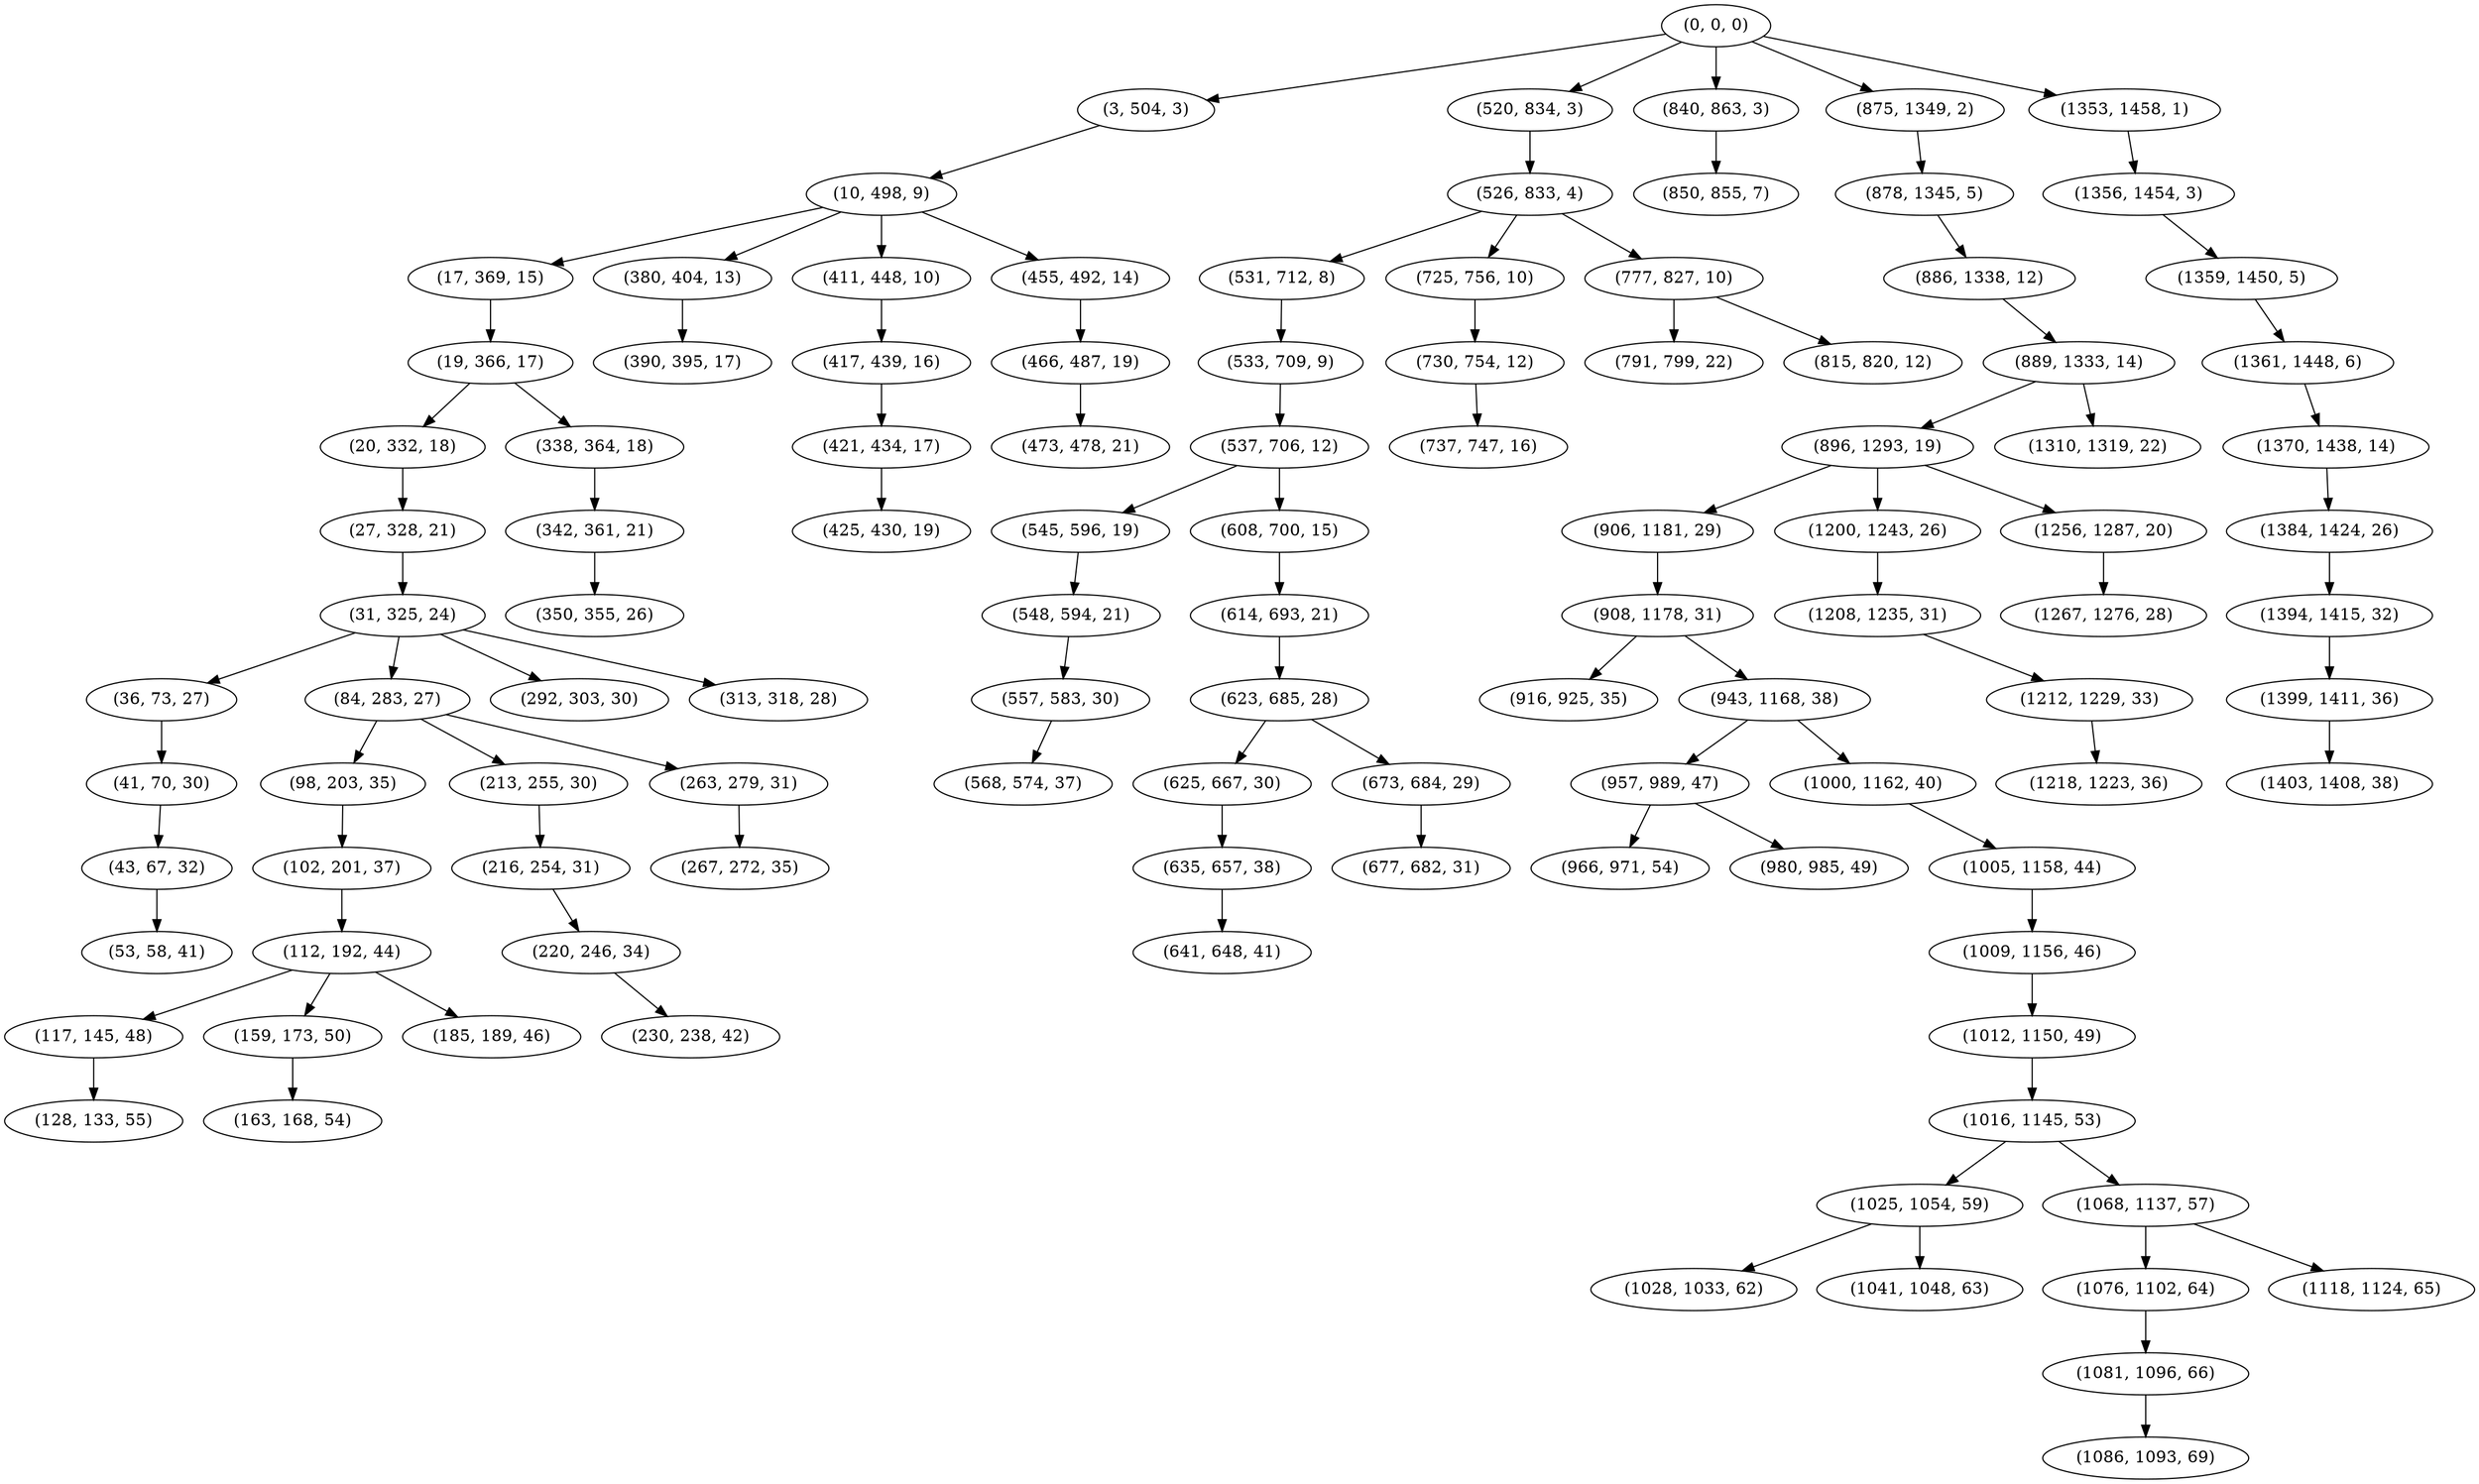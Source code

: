digraph tree {
    "(0, 0, 0)";
    "(3, 504, 3)";
    "(10, 498, 9)";
    "(17, 369, 15)";
    "(19, 366, 17)";
    "(20, 332, 18)";
    "(27, 328, 21)";
    "(31, 325, 24)";
    "(36, 73, 27)";
    "(41, 70, 30)";
    "(43, 67, 32)";
    "(53, 58, 41)";
    "(84, 283, 27)";
    "(98, 203, 35)";
    "(102, 201, 37)";
    "(112, 192, 44)";
    "(117, 145, 48)";
    "(128, 133, 55)";
    "(159, 173, 50)";
    "(163, 168, 54)";
    "(185, 189, 46)";
    "(213, 255, 30)";
    "(216, 254, 31)";
    "(220, 246, 34)";
    "(230, 238, 42)";
    "(263, 279, 31)";
    "(267, 272, 35)";
    "(292, 303, 30)";
    "(313, 318, 28)";
    "(338, 364, 18)";
    "(342, 361, 21)";
    "(350, 355, 26)";
    "(380, 404, 13)";
    "(390, 395, 17)";
    "(411, 448, 10)";
    "(417, 439, 16)";
    "(421, 434, 17)";
    "(425, 430, 19)";
    "(455, 492, 14)";
    "(466, 487, 19)";
    "(473, 478, 21)";
    "(520, 834, 3)";
    "(526, 833, 4)";
    "(531, 712, 8)";
    "(533, 709, 9)";
    "(537, 706, 12)";
    "(545, 596, 19)";
    "(548, 594, 21)";
    "(557, 583, 30)";
    "(568, 574, 37)";
    "(608, 700, 15)";
    "(614, 693, 21)";
    "(623, 685, 28)";
    "(625, 667, 30)";
    "(635, 657, 38)";
    "(641, 648, 41)";
    "(673, 684, 29)";
    "(677, 682, 31)";
    "(725, 756, 10)";
    "(730, 754, 12)";
    "(737, 747, 16)";
    "(777, 827, 10)";
    "(791, 799, 22)";
    "(815, 820, 12)";
    "(840, 863, 3)";
    "(850, 855, 7)";
    "(875, 1349, 2)";
    "(878, 1345, 5)";
    "(886, 1338, 12)";
    "(889, 1333, 14)";
    "(896, 1293, 19)";
    "(906, 1181, 29)";
    "(908, 1178, 31)";
    "(916, 925, 35)";
    "(943, 1168, 38)";
    "(957, 989, 47)";
    "(966, 971, 54)";
    "(980, 985, 49)";
    "(1000, 1162, 40)";
    "(1005, 1158, 44)";
    "(1009, 1156, 46)";
    "(1012, 1150, 49)";
    "(1016, 1145, 53)";
    "(1025, 1054, 59)";
    "(1028, 1033, 62)";
    "(1041, 1048, 63)";
    "(1068, 1137, 57)";
    "(1076, 1102, 64)";
    "(1081, 1096, 66)";
    "(1086, 1093, 69)";
    "(1118, 1124, 65)";
    "(1200, 1243, 26)";
    "(1208, 1235, 31)";
    "(1212, 1229, 33)";
    "(1218, 1223, 36)";
    "(1256, 1287, 20)";
    "(1267, 1276, 28)";
    "(1310, 1319, 22)";
    "(1353, 1458, 1)";
    "(1356, 1454, 3)";
    "(1359, 1450, 5)";
    "(1361, 1448, 6)";
    "(1370, 1438, 14)";
    "(1384, 1424, 26)";
    "(1394, 1415, 32)";
    "(1399, 1411, 36)";
    "(1403, 1408, 38)";
    "(0, 0, 0)" -> "(3, 504, 3)";
    "(0, 0, 0)" -> "(520, 834, 3)";
    "(0, 0, 0)" -> "(840, 863, 3)";
    "(0, 0, 0)" -> "(875, 1349, 2)";
    "(0, 0, 0)" -> "(1353, 1458, 1)";
    "(3, 504, 3)" -> "(10, 498, 9)";
    "(10, 498, 9)" -> "(17, 369, 15)";
    "(10, 498, 9)" -> "(380, 404, 13)";
    "(10, 498, 9)" -> "(411, 448, 10)";
    "(10, 498, 9)" -> "(455, 492, 14)";
    "(17, 369, 15)" -> "(19, 366, 17)";
    "(19, 366, 17)" -> "(20, 332, 18)";
    "(19, 366, 17)" -> "(338, 364, 18)";
    "(20, 332, 18)" -> "(27, 328, 21)";
    "(27, 328, 21)" -> "(31, 325, 24)";
    "(31, 325, 24)" -> "(36, 73, 27)";
    "(31, 325, 24)" -> "(84, 283, 27)";
    "(31, 325, 24)" -> "(292, 303, 30)";
    "(31, 325, 24)" -> "(313, 318, 28)";
    "(36, 73, 27)" -> "(41, 70, 30)";
    "(41, 70, 30)" -> "(43, 67, 32)";
    "(43, 67, 32)" -> "(53, 58, 41)";
    "(84, 283, 27)" -> "(98, 203, 35)";
    "(84, 283, 27)" -> "(213, 255, 30)";
    "(84, 283, 27)" -> "(263, 279, 31)";
    "(98, 203, 35)" -> "(102, 201, 37)";
    "(102, 201, 37)" -> "(112, 192, 44)";
    "(112, 192, 44)" -> "(117, 145, 48)";
    "(112, 192, 44)" -> "(159, 173, 50)";
    "(112, 192, 44)" -> "(185, 189, 46)";
    "(117, 145, 48)" -> "(128, 133, 55)";
    "(159, 173, 50)" -> "(163, 168, 54)";
    "(213, 255, 30)" -> "(216, 254, 31)";
    "(216, 254, 31)" -> "(220, 246, 34)";
    "(220, 246, 34)" -> "(230, 238, 42)";
    "(263, 279, 31)" -> "(267, 272, 35)";
    "(338, 364, 18)" -> "(342, 361, 21)";
    "(342, 361, 21)" -> "(350, 355, 26)";
    "(380, 404, 13)" -> "(390, 395, 17)";
    "(411, 448, 10)" -> "(417, 439, 16)";
    "(417, 439, 16)" -> "(421, 434, 17)";
    "(421, 434, 17)" -> "(425, 430, 19)";
    "(455, 492, 14)" -> "(466, 487, 19)";
    "(466, 487, 19)" -> "(473, 478, 21)";
    "(520, 834, 3)" -> "(526, 833, 4)";
    "(526, 833, 4)" -> "(531, 712, 8)";
    "(526, 833, 4)" -> "(725, 756, 10)";
    "(526, 833, 4)" -> "(777, 827, 10)";
    "(531, 712, 8)" -> "(533, 709, 9)";
    "(533, 709, 9)" -> "(537, 706, 12)";
    "(537, 706, 12)" -> "(545, 596, 19)";
    "(537, 706, 12)" -> "(608, 700, 15)";
    "(545, 596, 19)" -> "(548, 594, 21)";
    "(548, 594, 21)" -> "(557, 583, 30)";
    "(557, 583, 30)" -> "(568, 574, 37)";
    "(608, 700, 15)" -> "(614, 693, 21)";
    "(614, 693, 21)" -> "(623, 685, 28)";
    "(623, 685, 28)" -> "(625, 667, 30)";
    "(623, 685, 28)" -> "(673, 684, 29)";
    "(625, 667, 30)" -> "(635, 657, 38)";
    "(635, 657, 38)" -> "(641, 648, 41)";
    "(673, 684, 29)" -> "(677, 682, 31)";
    "(725, 756, 10)" -> "(730, 754, 12)";
    "(730, 754, 12)" -> "(737, 747, 16)";
    "(777, 827, 10)" -> "(791, 799, 22)";
    "(777, 827, 10)" -> "(815, 820, 12)";
    "(840, 863, 3)" -> "(850, 855, 7)";
    "(875, 1349, 2)" -> "(878, 1345, 5)";
    "(878, 1345, 5)" -> "(886, 1338, 12)";
    "(886, 1338, 12)" -> "(889, 1333, 14)";
    "(889, 1333, 14)" -> "(896, 1293, 19)";
    "(889, 1333, 14)" -> "(1310, 1319, 22)";
    "(896, 1293, 19)" -> "(906, 1181, 29)";
    "(896, 1293, 19)" -> "(1200, 1243, 26)";
    "(896, 1293, 19)" -> "(1256, 1287, 20)";
    "(906, 1181, 29)" -> "(908, 1178, 31)";
    "(908, 1178, 31)" -> "(916, 925, 35)";
    "(908, 1178, 31)" -> "(943, 1168, 38)";
    "(943, 1168, 38)" -> "(957, 989, 47)";
    "(943, 1168, 38)" -> "(1000, 1162, 40)";
    "(957, 989, 47)" -> "(966, 971, 54)";
    "(957, 989, 47)" -> "(980, 985, 49)";
    "(1000, 1162, 40)" -> "(1005, 1158, 44)";
    "(1005, 1158, 44)" -> "(1009, 1156, 46)";
    "(1009, 1156, 46)" -> "(1012, 1150, 49)";
    "(1012, 1150, 49)" -> "(1016, 1145, 53)";
    "(1016, 1145, 53)" -> "(1025, 1054, 59)";
    "(1016, 1145, 53)" -> "(1068, 1137, 57)";
    "(1025, 1054, 59)" -> "(1028, 1033, 62)";
    "(1025, 1054, 59)" -> "(1041, 1048, 63)";
    "(1068, 1137, 57)" -> "(1076, 1102, 64)";
    "(1068, 1137, 57)" -> "(1118, 1124, 65)";
    "(1076, 1102, 64)" -> "(1081, 1096, 66)";
    "(1081, 1096, 66)" -> "(1086, 1093, 69)";
    "(1200, 1243, 26)" -> "(1208, 1235, 31)";
    "(1208, 1235, 31)" -> "(1212, 1229, 33)";
    "(1212, 1229, 33)" -> "(1218, 1223, 36)";
    "(1256, 1287, 20)" -> "(1267, 1276, 28)";
    "(1353, 1458, 1)" -> "(1356, 1454, 3)";
    "(1356, 1454, 3)" -> "(1359, 1450, 5)";
    "(1359, 1450, 5)" -> "(1361, 1448, 6)";
    "(1361, 1448, 6)" -> "(1370, 1438, 14)";
    "(1370, 1438, 14)" -> "(1384, 1424, 26)";
    "(1384, 1424, 26)" -> "(1394, 1415, 32)";
    "(1394, 1415, 32)" -> "(1399, 1411, 36)";
    "(1399, 1411, 36)" -> "(1403, 1408, 38)";
}
